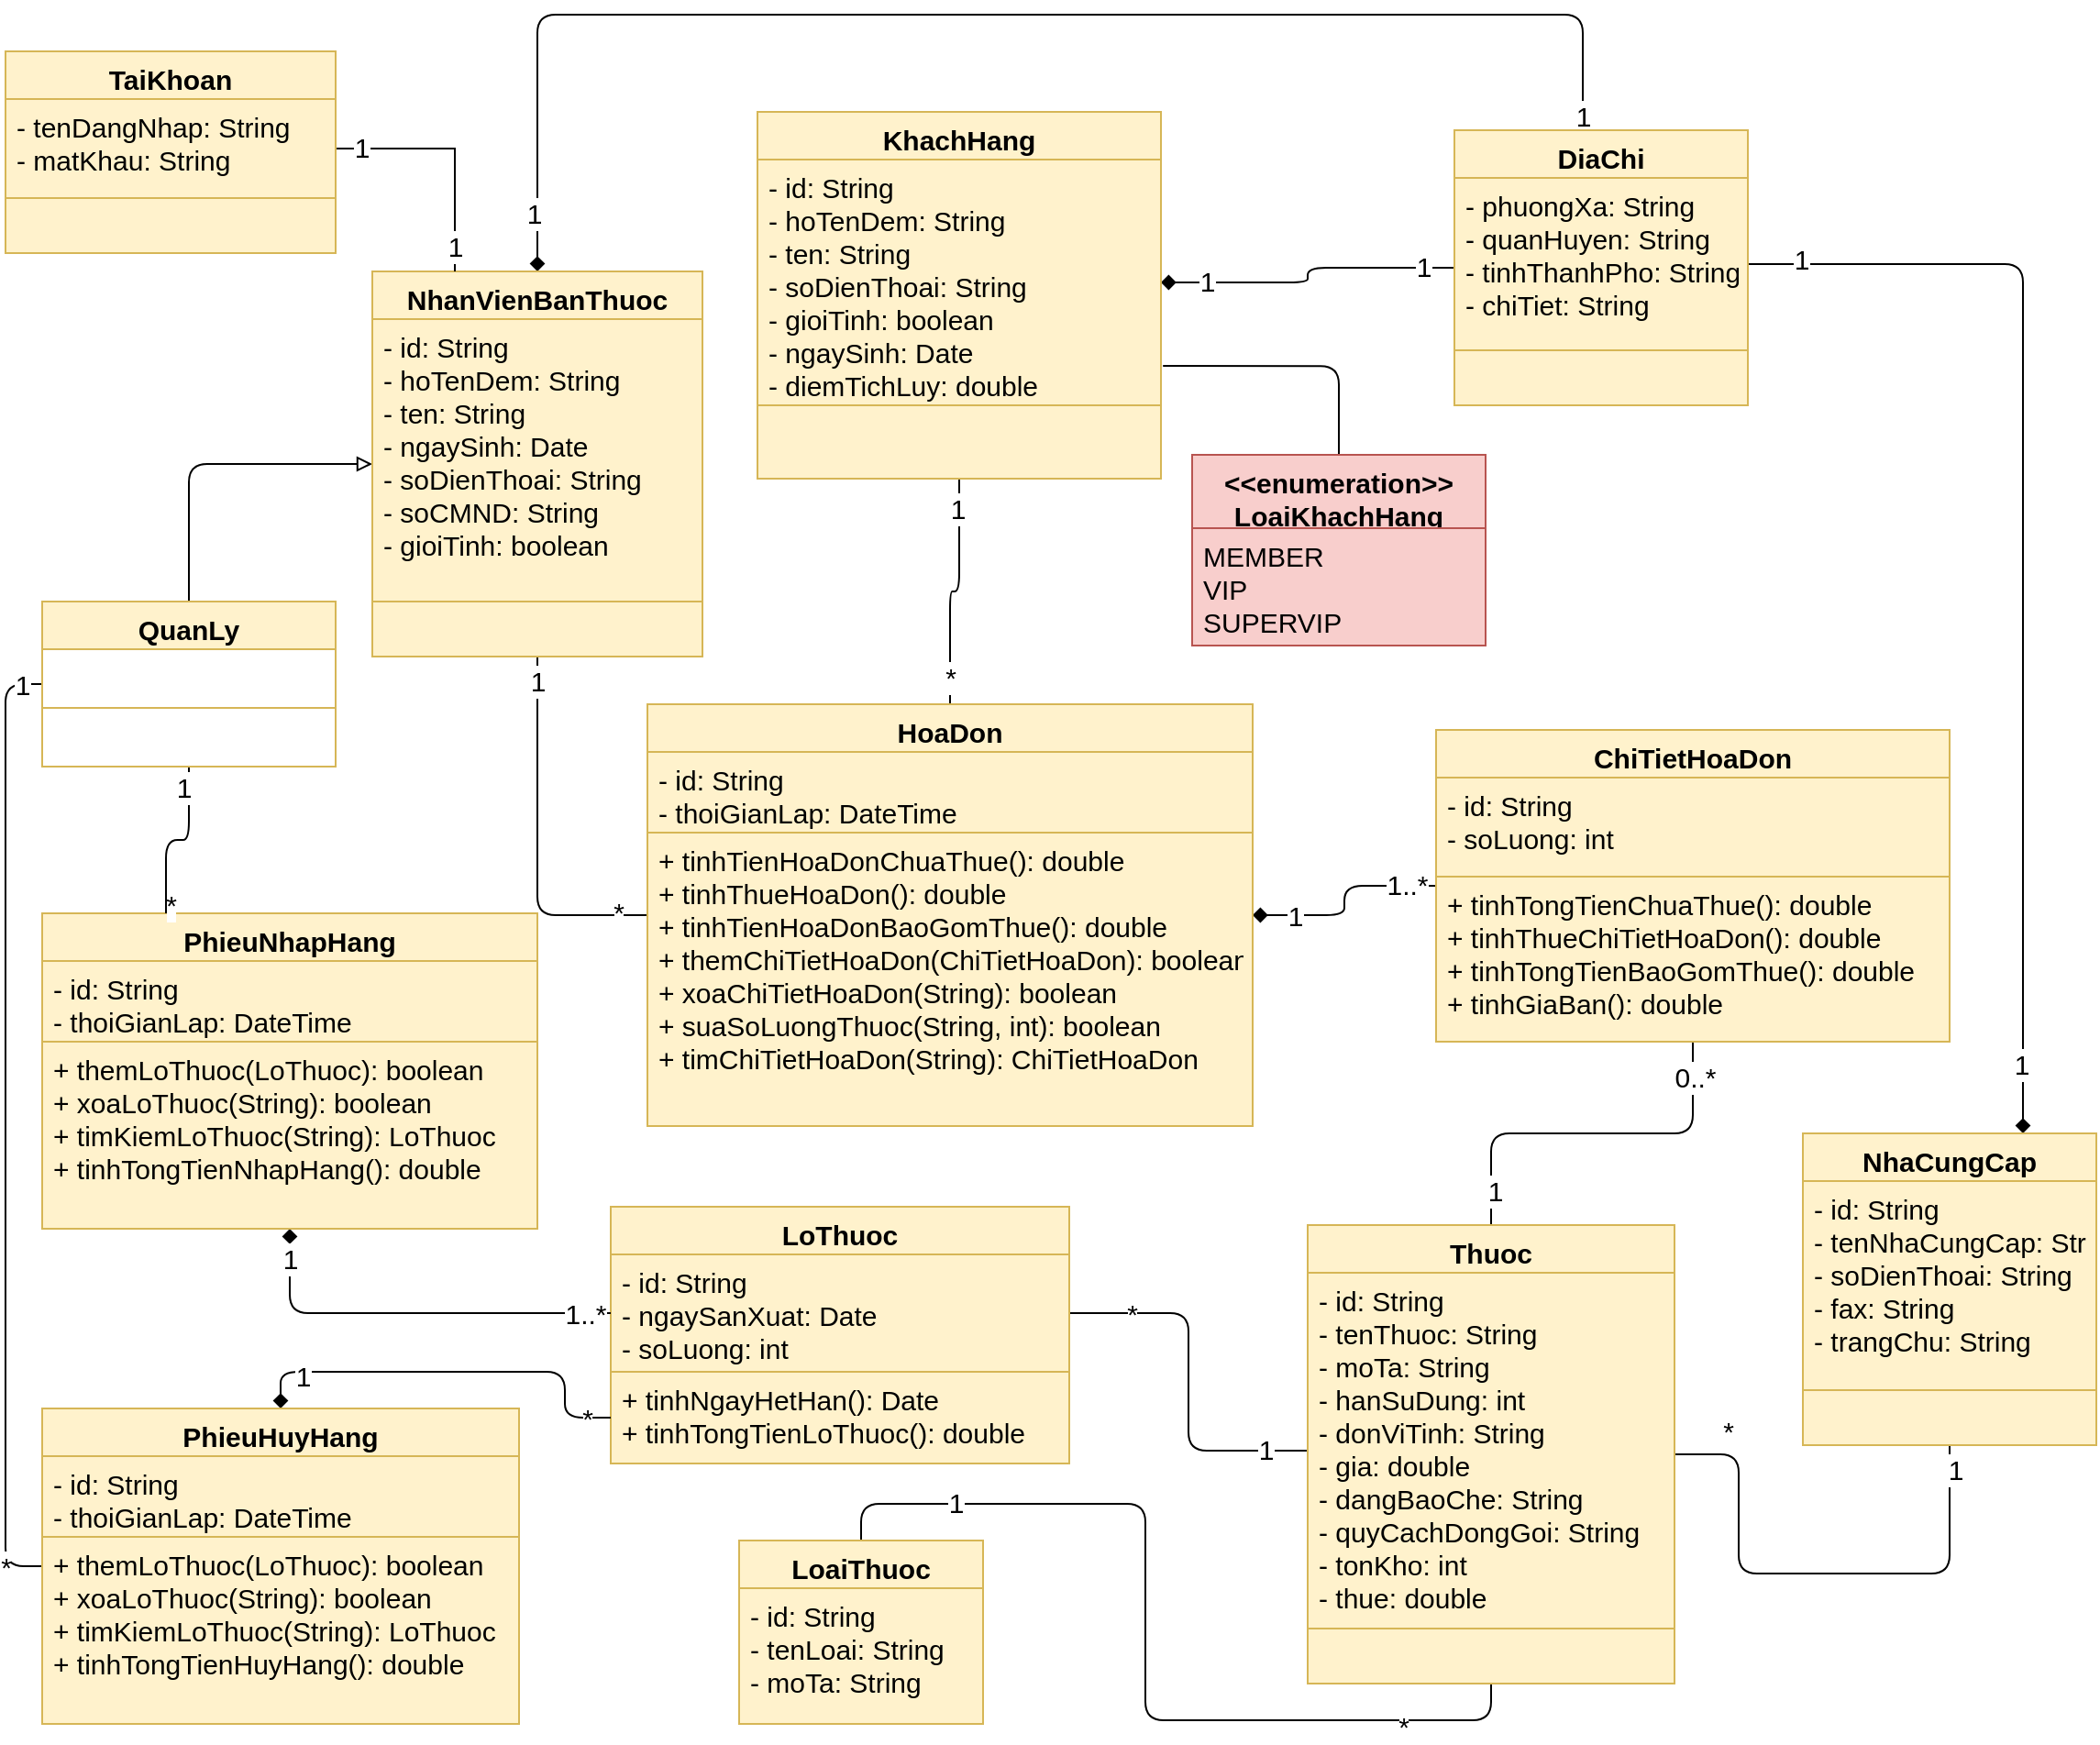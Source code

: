 <mxfile version="13.8.0" type="github">
  <diagram id="xbHlsaspy-tRRXHcZnnt" name="Page-1">
    <mxGraphModel dx="2370" dy="1290" grid="1" gridSize="10" guides="1" tooltips="1" connect="1" arrows="1" fold="1" page="1" pageScale="1" pageWidth="827" pageHeight="1169" math="0" shadow="0">
      <root>
        <mxCell id="0" />
        <mxCell id="1" parent="0" />
        <mxCell id="uFQ6r2l2X1fp7kDDctbu-47" style="edgeStyle=orthogonalEdgeStyle;rounded=1;orthogonalLoop=1;jettySize=auto;html=1;exitX=0.5;exitY=0;exitDx=0;exitDy=0;entryX=0.5;entryY=1;entryDx=0;entryDy=0;endArrow=none;endFill=0;fontSize=15;" parent="1" source="uFQ6r2l2X1fp7kDDctbu-43" target="uFQ6r2l2X1fp7kDDctbu-35" edge="1">
          <mxGeometry relative="1" as="geometry" />
        </mxCell>
        <mxCell id="uFQ6r2l2X1fp7kDDctbu-48" value="*" style="edgeLabel;html=1;align=center;verticalAlign=middle;resizable=0;points=[];fontSize=15;" parent="uFQ6r2l2X1fp7kDDctbu-47" vertex="1" connectable="0">
          <mxGeometry x="0.767" relative="1" as="geometry">
            <mxPoint x="-10" y="3" as="offset" />
          </mxGeometry>
        </mxCell>
        <mxCell id="uFQ6r2l2X1fp7kDDctbu-49" value="1" style="edgeLabel;html=1;align=center;verticalAlign=middle;resizable=0;points=[];fontSize=15;" parent="uFQ6r2l2X1fp7kDDctbu-47" vertex="1" connectable="0">
          <mxGeometry x="-0.678" y="1" relative="1" as="geometry">
            <mxPoint x="-9" as="offset" />
          </mxGeometry>
        </mxCell>
        <mxCell id="uFQ6r2l2X1fp7kDDctbu-54" style="edgeStyle=orthogonalEdgeStyle;rounded=1;orthogonalLoop=1;jettySize=auto;html=1;entryX=1;entryY=0.5;entryDx=0;entryDy=0;endArrow=none;endFill=0;exitX=0.5;exitY=1;exitDx=0;exitDy=0;fontSize=15;" parent="1" source="fTJ9FNwrd0KmFmLYS9YP-5" target="uFQ6r2l2X1fp7kDDctbu-35" edge="1">
          <mxGeometry relative="1" as="geometry">
            <mxPoint x="640" y="727" as="sourcePoint" />
            <Array as="points">
              <mxPoint x="1080" y="910" />
              <mxPoint x="965" y="910" />
              <mxPoint x="965" y="845" />
            </Array>
          </mxGeometry>
        </mxCell>
        <mxCell id="uFQ6r2l2X1fp7kDDctbu-55" value="*" style="edgeLabel;html=1;align=center;verticalAlign=middle;resizable=0;points=[];fontSize=15;" parent="uFQ6r2l2X1fp7kDDctbu-54" vertex="1" connectable="0">
          <mxGeometry x="0.795" relative="1" as="geometry">
            <mxPoint y="-13.12" as="offset" />
          </mxGeometry>
        </mxCell>
        <mxCell id="uFQ6r2l2X1fp7kDDctbu-56" value="1" style="edgeLabel;html=1;align=center;verticalAlign=middle;resizable=0;points=[];fontSize=15;" parent="uFQ6r2l2X1fp7kDDctbu-54" vertex="1" connectable="0">
          <mxGeometry x="-0.862" relative="1" as="geometry">
            <mxPoint x="2.5" y="-7.15" as="offset" />
          </mxGeometry>
        </mxCell>
        <mxCell id="uFQ6r2l2X1fp7kDDctbu-72" style="edgeStyle=orthogonalEdgeStyle;rounded=1;orthogonalLoop=1;jettySize=auto;html=1;exitX=1;exitY=0.5;exitDx=0;exitDy=0;endArrow=none;endFill=0;entryX=0;entryY=0.5;entryDx=0;entryDy=0;fontSize=15;" parent="1" source="uFQ6r2l2X1fp7kDDctbu-66" target="uFQ6r2l2X1fp7kDDctbu-36" edge="1">
          <mxGeometry relative="1" as="geometry">
            <mxPoint x="630" y="790" as="targetPoint" />
          </mxGeometry>
        </mxCell>
        <mxCell id="uFQ6r2l2X1fp7kDDctbu-73" value="1" style="edgeLabel;html=1;align=center;verticalAlign=middle;resizable=0;points=[];fontSize=15;" parent="uFQ6r2l2X1fp7kDDctbu-72" vertex="1" connectable="0">
          <mxGeometry x="0.771" y="1" relative="1" as="geometry">
            <mxPoint as="offset" />
          </mxGeometry>
        </mxCell>
        <mxCell id="uFQ6r2l2X1fp7kDDctbu-74" value="*" style="edgeLabel;html=1;align=center;verticalAlign=middle;resizable=0;points=[];fontSize=15;" parent="uFQ6r2l2X1fp7kDDctbu-72" vertex="1" connectable="0">
          <mxGeometry x="-0.669" relative="1" as="geometry">
            <mxPoint as="offset" />
          </mxGeometry>
        </mxCell>
        <mxCell id="uFQ6r2l2X1fp7kDDctbu-105" style="edgeStyle=orthogonalEdgeStyle;rounded=1;orthogonalLoop=1;jettySize=auto;html=1;exitX=0.5;exitY=1;exitDx=0;exitDy=0;entryX=0;entryY=0.5;entryDx=0;entryDy=0;endArrow=none;endFill=0;fontSize=15;" parent="1" source="uFQ6r2l2X1fp7kDDctbu-1" target="uFQ6r2l2X1fp7kDDctbu-75" edge="1">
          <mxGeometry relative="1" as="geometry" />
        </mxCell>
        <mxCell id="uFQ6r2l2X1fp7kDDctbu-106" value="1" style="edgeLabel;html=1;align=center;verticalAlign=middle;resizable=0;points=[];fontSize=15;" parent="uFQ6r2l2X1fp7kDDctbu-105" vertex="1" connectable="0">
          <mxGeometry x="-0.869" relative="1" as="geometry">
            <mxPoint as="offset" />
          </mxGeometry>
        </mxCell>
        <mxCell id="uFQ6r2l2X1fp7kDDctbu-107" value="*" style="edgeLabel;html=1;align=center;verticalAlign=middle;resizable=0;points=[];fontSize=15;" parent="uFQ6r2l2X1fp7kDDctbu-105" vertex="1" connectable="0">
          <mxGeometry x="0.841" y="2" relative="1" as="geometry">
            <mxPoint as="offset" />
          </mxGeometry>
        </mxCell>
        <mxCell id="Kib4g__WSlIBuVMHNUDg-2" style="edgeStyle=orthogonalEdgeStyle;rounded=1;orthogonalLoop=1;jettySize=auto;html=1;exitX=0.5;exitY=0;exitDx=0;exitDy=0;entryX=0.5;entryY=0;entryDx=0;entryDy=0;endArrow=none;endFill=0;startArrow=diamond;startFill=1;fontSize=15;" parent="1" source="uFQ6r2l2X1fp7kDDctbu-1" target="uFQ6r2l2X1fp7kDDctbu-61" edge="1">
          <mxGeometry relative="1" as="geometry">
            <Array as="points">
              <mxPoint x="310" y="60" />
              <mxPoint x="880" y="60" />
            </Array>
          </mxGeometry>
        </mxCell>
        <mxCell id="Kib4g__WSlIBuVMHNUDg-5" value="1" style="edgeLabel;html=1;align=center;verticalAlign=middle;resizable=0;points=[];fontSize=15;" parent="Kib4g__WSlIBuVMHNUDg-2" vertex="1" connectable="0">
          <mxGeometry x="-0.917" y="2" relative="1" as="geometry">
            <mxPoint as="offset" />
          </mxGeometry>
        </mxCell>
        <mxCell id="Kib4g__WSlIBuVMHNUDg-6" value="1" style="edgeLabel;html=1;align=center;verticalAlign=middle;resizable=0;points=[];fontSize=15;" parent="Kib4g__WSlIBuVMHNUDg-2" vertex="1" connectable="0">
          <mxGeometry x="0.954" relative="1" as="geometry">
            <mxPoint as="offset" />
          </mxGeometry>
        </mxCell>
        <mxCell id="Kib4g__WSlIBuVMHNUDg-23" style="edgeStyle=orthogonalEdgeStyle;rounded=1;orthogonalLoop=1;jettySize=auto;html=1;exitX=0;exitY=0.5;exitDx=0;exitDy=0;entryX=0.5;entryY=0;entryDx=0;entryDy=0;startArrow=block;startFill=0;endArrow=none;endFill=0;fontSize=15;" parent="1" source="uFQ6r2l2X1fp7kDDctbu-1" target="Kib4g__WSlIBuVMHNUDg-18" edge="1">
          <mxGeometry relative="1" as="geometry" />
        </mxCell>
        <mxCell id="uFQ6r2l2X1fp7kDDctbu-104" style="edgeStyle=orthogonalEdgeStyle;rounded=1;orthogonalLoop=1;jettySize=auto;html=1;exitX=0.5;exitY=1;exitDx=0;exitDy=0;endArrow=none;endFill=0;fontSize=15;" parent="1" source="uFQ6r2l2X1fp7kDDctbu-92" target="uFQ6r2l2X1fp7kDDctbu-75" edge="1">
          <mxGeometry relative="1" as="geometry" />
        </mxCell>
        <mxCell id="uFQ6r2l2X1fp7kDDctbu-108" value="1" style="edgeLabel;html=1;align=center;verticalAlign=middle;resizable=0;points=[];fontSize=15;" parent="uFQ6r2l2X1fp7kDDctbu-104" vertex="1" connectable="0">
          <mxGeometry x="-0.747" y="-1" relative="1" as="geometry">
            <mxPoint as="offset" />
          </mxGeometry>
        </mxCell>
        <mxCell id="uFQ6r2l2X1fp7kDDctbu-109" value="*" style="edgeLabel;html=1;align=center;verticalAlign=middle;resizable=0;points=[];fontSize=15;" parent="uFQ6r2l2X1fp7kDDctbu-104" vertex="1" connectable="0">
          <mxGeometry x="0.765" relative="1" as="geometry">
            <mxPoint as="offset" />
          </mxGeometry>
        </mxCell>
        <mxCell id="Kib4g__WSlIBuVMHNUDg-1" style="edgeStyle=orthogonalEdgeStyle;rounded=1;orthogonalLoop=1;jettySize=auto;html=1;exitX=0;exitY=0.5;exitDx=0;exitDy=0;entryX=1;entryY=0.5;entryDx=0;entryDy=0;endArrow=diamond;endFill=1;startArrow=none;startFill=0;fontSize=15;" parent="1" source="uFQ6r2l2X1fp7kDDctbu-61" target="uFQ6r2l2X1fp7kDDctbu-93" edge="1">
          <mxGeometry relative="1" as="geometry" />
        </mxCell>
        <mxCell id="Kib4g__WSlIBuVMHNUDg-7" value="1" style="edgeLabel;html=1;align=center;verticalAlign=middle;resizable=0;points=[];fontSize=15;" parent="Kib4g__WSlIBuVMHNUDg-1" vertex="1" connectable="0">
          <mxGeometry x="0.703" y="-1" relative="1" as="geometry">
            <mxPoint as="offset" />
          </mxGeometry>
        </mxCell>
        <mxCell id="Kib4g__WSlIBuVMHNUDg-8" value="1" style="edgeLabel;html=1;align=center;verticalAlign=middle;resizable=0;points=[];fontSize=15;" parent="Kib4g__WSlIBuVMHNUDg-1" vertex="1" connectable="0">
          <mxGeometry x="-0.795" y="-1" relative="1" as="geometry">
            <mxPoint as="offset" />
          </mxGeometry>
        </mxCell>
        <mxCell id="uFQ6r2l2X1fp7kDDctbu-83" style="edgeStyle=orthogonalEdgeStyle;rounded=1;orthogonalLoop=1;jettySize=auto;html=1;exitX=0;exitY=0.5;exitDx=0;exitDy=0;endArrow=diamond;endFill=1;fontSize=15;" parent="1" source="uFQ6r2l2X1fp7kDDctbu-79" target="uFQ6r2l2X1fp7kDDctbu-75" edge="1">
          <mxGeometry relative="1" as="geometry" />
        </mxCell>
        <mxCell id="uFQ6r2l2X1fp7kDDctbu-84" value="1" style="edgeLabel;html=1;align=center;verticalAlign=middle;resizable=0;points=[];fontSize=15;" parent="uFQ6r2l2X1fp7kDDctbu-83" vertex="1" connectable="0">
          <mxGeometry x="0.61" relative="1" as="geometry">
            <mxPoint as="offset" />
          </mxGeometry>
        </mxCell>
        <mxCell id="uFQ6r2l2X1fp7kDDctbu-85" value="1..*" style="edgeLabel;html=1;align=center;verticalAlign=middle;resizable=0;points=[];fontSize=15;" parent="uFQ6r2l2X1fp7kDDctbu-83" vertex="1" connectable="0">
          <mxGeometry x="-0.718" y="-1" relative="1" as="geometry">
            <mxPoint as="offset" />
          </mxGeometry>
        </mxCell>
        <mxCell id="uFQ6r2l2X1fp7kDDctbu-89" style="edgeStyle=orthogonalEdgeStyle;rounded=1;orthogonalLoop=1;jettySize=auto;html=1;exitX=0.5;exitY=1;exitDx=0;exitDy=0;entryX=0.5;entryY=0;entryDx=0;entryDy=0;endArrow=none;endFill=0;fontSize=15;" parent="1" source="uFQ6r2l2X1fp7kDDctbu-79" target="uFQ6r2l2X1fp7kDDctbu-35" edge="1">
          <mxGeometry relative="1" as="geometry" />
        </mxCell>
        <mxCell id="uFQ6r2l2X1fp7kDDctbu-90" value="0..*" style="edgeLabel;html=1;align=center;verticalAlign=middle;resizable=0;points=[];fontSize=15;" parent="uFQ6r2l2X1fp7kDDctbu-89" vertex="1" connectable="0">
          <mxGeometry x="-0.821" y="1" relative="1" as="geometry">
            <mxPoint as="offset" />
          </mxGeometry>
        </mxCell>
        <mxCell id="uFQ6r2l2X1fp7kDDctbu-91" value="1" style="edgeLabel;html=1;align=center;verticalAlign=middle;resizable=0;points=[];fontSize=15;" parent="uFQ6r2l2X1fp7kDDctbu-89" vertex="1" connectable="0">
          <mxGeometry x="0.821" y="2" relative="1" as="geometry">
            <mxPoint as="offset" />
          </mxGeometry>
        </mxCell>
        <mxCell id="Kib4g__WSlIBuVMHNUDg-3" style="edgeStyle=orthogonalEdgeStyle;rounded=1;orthogonalLoop=1;jettySize=auto;html=1;exitX=1;exitY=0.5;exitDx=0;exitDy=0;entryX=0.75;entryY=0;entryDx=0;entryDy=0;endArrow=diamond;endFill=1;startArrow=none;startFill=0;fontSize=15;" parent="1" source="uFQ6r2l2X1fp7kDDctbu-62" target="uFQ6r2l2X1fp7kDDctbu-50" edge="1">
          <mxGeometry relative="1" as="geometry">
            <Array as="points">
              <mxPoint x="1120" y="196" />
            </Array>
          </mxGeometry>
        </mxCell>
        <mxCell id="Kib4g__WSlIBuVMHNUDg-9" value="1" style="edgeLabel;html=1;align=center;verticalAlign=middle;resizable=0;points=[];fontSize=15;" parent="Kib4g__WSlIBuVMHNUDg-3" vertex="1" connectable="0">
          <mxGeometry x="-0.907" y="3" relative="1" as="geometry">
            <mxPoint as="offset" />
          </mxGeometry>
        </mxCell>
        <mxCell id="Kib4g__WSlIBuVMHNUDg-10" value="1" style="edgeLabel;html=1;align=center;verticalAlign=middle;resizable=0;points=[];fontSize=15;" parent="Kib4g__WSlIBuVMHNUDg-3" vertex="1" connectable="0">
          <mxGeometry x="0.878" y="-1" relative="1" as="geometry">
            <mxPoint as="offset" />
          </mxGeometry>
        </mxCell>
        <mxCell id="Kib4g__WSlIBuVMHNUDg-4" style="edgeStyle=orthogonalEdgeStyle;rounded=1;orthogonalLoop=1;jettySize=auto;html=1;exitX=0.5;exitY=0;exitDx=0;exitDy=0;entryX=1.005;entryY=0.84;entryDx=0;entryDy=0;entryPerimeter=0;endArrow=none;endFill=0;fontSize=15;" parent="1" source="uFQ6r2l2X1fp7kDDctbu-100" target="uFQ6r2l2X1fp7kDDctbu-93" edge="1">
          <mxGeometry relative="1" as="geometry" />
        </mxCell>
        <mxCell id="uFQ6r2l2X1fp7kDDctbu-100" value="&lt;&lt;enumeration&gt;&gt;&#xa;LoaiKhachHang" style="swimlane;fontStyle=1;align=center;verticalAlign=top;childLayout=stackLayout;horizontal=1;startSize=40;horizontalStack=0;resizeParent=1;resizeParentMax=0;resizeLast=0;collapsible=1;marginBottom=0;fillColor=#f8cecc;strokeColor=#b85450;fontSize=15;" parent="1" vertex="1">
          <mxGeometry x="667" y="300" width="160" height="104" as="geometry" />
        </mxCell>
        <mxCell id="uFQ6r2l2X1fp7kDDctbu-101" value="MEMBER&#xa;VIP&#xa;SUPERVIP" style="text;strokeColor=#b85450;fillColor=#f8cecc;align=left;verticalAlign=top;spacingLeft=4;spacingRight=4;overflow=hidden;rotatable=0;points=[[0,0.5],[1,0.5]];portConstraint=eastwest;fontSize=15;" parent="uFQ6r2l2X1fp7kDDctbu-100" vertex="1">
          <mxGeometry y="40" width="160" height="64" as="geometry" />
        </mxCell>
        <mxCell id="uFQ6r2l2X1fp7kDDctbu-92" value="KhachHang" style="swimlane;fontStyle=1;align=center;verticalAlign=top;childLayout=stackLayout;horizontal=1;startSize=26;horizontalStack=0;resizeParent=1;resizeParentMax=0;resizeLast=0;collapsible=1;marginBottom=0;fillColor=#fff2cc;strokeColor=#d6b656;fontSize=15;" parent="1" vertex="1">
          <mxGeometry x="430" y="113" width="220" height="200" as="geometry" />
        </mxCell>
        <mxCell id="uFQ6r2l2X1fp7kDDctbu-93" value="- id: String&#xa;- hoTenDem: String&#xa;- ten: String&#xa;- soDienThoai: String&#xa;- gioiTinh: boolean&#xa;- ngaySinh: Date&#xa;- diemTichLuy: double&#xa;- loaiKhacHang: LoaiKhachHang" style="text;strokeColor=#d6b656;fillColor=#fff2cc;align=left;verticalAlign=top;spacingLeft=4;spacingRight=4;overflow=hidden;rotatable=0;points=[[0,0.5],[1,0.5]];portConstraint=eastwest;fontSize=15;" parent="uFQ6r2l2X1fp7kDDctbu-92" vertex="1">
          <mxGeometry y="26" width="220" height="134" as="geometry" />
        </mxCell>
        <mxCell id="fTJ9FNwrd0KmFmLYS9YP-3" value="" style="rounded=0;whiteSpace=wrap;html=1;fillColor=#fff2cc;strokeColor=#d6b656;fontSize=15;" vertex="1" parent="uFQ6r2l2X1fp7kDDctbu-92">
          <mxGeometry y="160" width="220" height="40" as="geometry" />
        </mxCell>
        <mxCell id="uFQ6r2l2X1fp7kDDctbu-65" value="LoThuoc" style="swimlane;fontStyle=1;align=center;verticalAlign=top;childLayout=stackLayout;horizontal=1;startSize=26;horizontalStack=0;resizeParent=1;resizeParentMax=0;resizeLast=0;collapsible=1;marginBottom=0;fillColor=#fff2cc;strokeColor=#d6b656;fontSize=15;" parent="1" vertex="1">
          <mxGeometry x="350" y="710" width="250" height="140" as="geometry" />
        </mxCell>
        <mxCell id="uFQ6r2l2X1fp7kDDctbu-66" value="- id: String&#xa;- ngaySanXuat: Date&#xa;- soLuong: int" style="text;strokeColor=#d6b656;fillColor=#fff2cc;align=left;verticalAlign=top;spacingLeft=4;spacingRight=4;overflow=hidden;rotatable=0;points=[[0,0.5],[1,0.5]];portConstraint=eastwest;fontSize=15;" parent="uFQ6r2l2X1fp7kDDctbu-65" vertex="1">
          <mxGeometry y="26" width="250" height="64" as="geometry" />
        </mxCell>
        <mxCell id="uFQ6r2l2X1fp7kDDctbu-68" value="+ tinhNgayHetHan(): Date&#xa;+ tinhTongTienLoThuoc(): double" style="text;strokeColor=#d6b656;fillColor=#fff2cc;align=left;verticalAlign=top;spacingLeft=4;spacingRight=4;overflow=hidden;rotatable=0;points=[[0,0.5],[1,0.5]];portConstraint=eastwest;fontSize=15;" parent="uFQ6r2l2X1fp7kDDctbu-65" vertex="1">
          <mxGeometry y="90" width="250" height="50" as="geometry" />
        </mxCell>
        <mxCell id="Kib4g__WSlIBuVMHNUDg-15" style="edgeStyle=orthogonalEdgeStyle;rounded=1;orthogonalLoop=1;jettySize=auto;html=1;exitX=0.5;exitY=1;exitDx=0;exitDy=0;entryX=0;entryY=0.5;entryDx=0;entryDy=0;startArrow=diamond;startFill=1;endArrow=none;endFill=0;fontSize=15;" parent="1" source="Kib4g__WSlIBuVMHNUDg-11" target="uFQ6r2l2X1fp7kDDctbu-66" edge="1">
          <mxGeometry relative="1" as="geometry" />
        </mxCell>
        <mxCell id="Kib4g__WSlIBuVMHNUDg-16" value="1" style="edgeLabel;html=1;align=center;verticalAlign=middle;resizable=0;points=[];fontSize=15;" parent="Kib4g__WSlIBuVMHNUDg-15" vertex="1" connectable="0">
          <mxGeometry x="-0.86" relative="1" as="geometry">
            <mxPoint as="offset" />
          </mxGeometry>
        </mxCell>
        <mxCell id="Kib4g__WSlIBuVMHNUDg-17" value="1..*" style="edgeLabel;html=1;align=center;verticalAlign=middle;resizable=0;points=[];fontSize=15;" parent="Kib4g__WSlIBuVMHNUDg-15" vertex="1" connectable="0">
          <mxGeometry x="0.874" relative="1" as="geometry">
            <mxPoint as="offset" />
          </mxGeometry>
        </mxCell>
        <mxCell id="Kib4g__WSlIBuVMHNUDg-11" value="PhieuNhapHang" style="swimlane;fontStyle=1;align=center;verticalAlign=top;childLayout=stackLayout;horizontal=1;startSize=26;horizontalStack=0;resizeParent=1;resizeParentMax=0;resizeLast=0;collapsible=1;marginBottom=0;fillColor=#fff2cc;strokeColor=#d6b656;fontSize=15;" parent="1" vertex="1">
          <mxGeometry x="40" y="550" width="270" height="172" as="geometry" />
        </mxCell>
        <mxCell id="Kib4g__WSlIBuVMHNUDg-12" value="- id: String&#xa;- thoiGianLap: DateTime " style="text;strokeColor=#d6b656;fillColor=#fff2cc;align=left;verticalAlign=top;spacingLeft=4;spacingRight=4;overflow=hidden;rotatable=0;points=[[0,0.5],[1,0.5]];portConstraint=eastwest;fontSize=15;" parent="Kib4g__WSlIBuVMHNUDg-11" vertex="1">
          <mxGeometry y="26" width="270" height="44" as="geometry" />
        </mxCell>
        <mxCell id="Kib4g__WSlIBuVMHNUDg-14" value="+ themLoThuoc(LoThuoc): boolean&#xa;+ xoaLoThuoc(String): boolean&#xa;+ timKiemLoThuoc(String): LoThuoc&#xa;+ tinhTongTienNhapHang(): double" style="text;strokeColor=#d6b656;fillColor=#fff2cc;align=left;verticalAlign=top;spacingLeft=4;spacingRight=4;overflow=hidden;rotatable=0;points=[[0,0.5],[1,0.5]];portConstraint=eastwest;fontSize=15;" parent="Kib4g__WSlIBuVMHNUDg-11" vertex="1">
          <mxGeometry y="70" width="270" height="102" as="geometry" />
        </mxCell>
        <mxCell id="Kib4g__WSlIBuVMHNUDg-22" style="edgeStyle=orthogonalEdgeStyle;rounded=1;orthogonalLoop=1;jettySize=auto;html=1;exitX=0.25;exitY=0;exitDx=0;exitDy=0;entryX=0.5;entryY=1;entryDx=0;entryDy=0;startArrow=none;startFill=0;endArrow=none;endFill=0;fontSize=15;" parent="1" source="Kib4g__WSlIBuVMHNUDg-11" target="Kib4g__WSlIBuVMHNUDg-18" edge="1">
          <mxGeometry relative="1" as="geometry" />
        </mxCell>
        <mxCell id="Kib4g__WSlIBuVMHNUDg-24" value="1" style="edgeLabel;html=1;align=center;verticalAlign=middle;resizable=0;points=[];fontSize=15;" parent="Kib4g__WSlIBuVMHNUDg-22" vertex="1" connectable="0">
          <mxGeometry x="0.766" y="3" relative="1" as="geometry">
            <mxPoint as="offset" />
          </mxGeometry>
        </mxCell>
        <mxCell id="Kib4g__WSlIBuVMHNUDg-25" value="*" style="edgeLabel;html=1;align=center;verticalAlign=middle;resizable=0;points=[];fontSize=15;" parent="Kib4g__WSlIBuVMHNUDg-22" vertex="1" connectable="0">
          <mxGeometry x="-0.881" y="-2" relative="1" as="geometry">
            <mxPoint as="offset" />
          </mxGeometry>
        </mxCell>
        <mxCell id="Kib4g__WSlIBuVMHNUDg-31" style="edgeStyle=orthogonalEdgeStyle;rounded=1;orthogonalLoop=1;jettySize=auto;html=1;exitX=0.5;exitY=0;exitDx=0;exitDy=0;entryX=0;entryY=0.5;entryDx=0;entryDy=0;startArrow=diamond;startFill=1;endArrow=none;endFill=0;fontSize=15;" parent="1" source="Kib4g__WSlIBuVMHNUDg-28" target="uFQ6r2l2X1fp7kDDctbu-68" edge="1">
          <mxGeometry relative="1" as="geometry" />
        </mxCell>
        <mxCell id="Kib4g__WSlIBuVMHNUDg-32" value="1" style="edgeLabel;html=1;align=center;verticalAlign=middle;resizable=0;points=[];fontSize=15;" parent="Kib4g__WSlIBuVMHNUDg-31" vertex="1" connectable="0">
          <mxGeometry x="-0.838" y="-12" relative="1" as="geometry">
            <mxPoint as="offset" />
          </mxGeometry>
        </mxCell>
        <mxCell id="Kib4g__WSlIBuVMHNUDg-33" value="*" style="edgeLabel;html=1;align=center;verticalAlign=middle;resizable=0;points=[];fontSize=15;" parent="Kib4g__WSlIBuVMHNUDg-31" vertex="1" connectable="0">
          <mxGeometry x="0.881" relative="1" as="geometry">
            <mxPoint as="offset" />
          </mxGeometry>
        </mxCell>
        <mxCell id="Kib4g__WSlIBuVMHNUDg-34" style="edgeStyle=orthogonalEdgeStyle;rounded=1;orthogonalLoop=1;jettySize=auto;html=1;exitX=0;exitY=0.5;exitDx=0;exitDy=0;entryX=0;entryY=0.5;entryDx=0;entryDy=0;startArrow=none;startFill=0;endArrow=none;endFill=0;fontSize=15;" parent="1" source="Kib4g__WSlIBuVMHNUDg-28" target="Kib4g__WSlIBuVMHNUDg-18" edge="1">
          <mxGeometry relative="1" as="geometry" />
        </mxCell>
        <mxCell id="Kib4g__WSlIBuVMHNUDg-35" value="*" style="edgeLabel;html=1;align=center;verticalAlign=middle;resizable=0;points=[];fontSize=15;" parent="Kib4g__WSlIBuVMHNUDg-34" vertex="1" connectable="0">
          <mxGeometry x="-0.924" relative="1" as="geometry">
            <mxPoint as="offset" />
          </mxGeometry>
        </mxCell>
        <mxCell id="Kib4g__WSlIBuVMHNUDg-36" value="1" style="edgeLabel;html=1;align=center;verticalAlign=middle;resizable=0;points=[];fontSize=15;" parent="Kib4g__WSlIBuVMHNUDg-34" vertex="1" connectable="0">
          <mxGeometry x="0.956" relative="1" as="geometry">
            <mxPoint as="offset" />
          </mxGeometry>
        </mxCell>
        <mxCell id="uFQ6r2l2X1fp7kDDctbu-1" value="NhanVienBanThuoc" style="swimlane;fontStyle=1;align=center;verticalAlign=top;childLayout=stackLayout;horizontal=1;startSize=26;horizontalStack=0;resizeParent=1;resizeParentMax=0;resizeLast=0;collapsible=1;marginBottom=0;fillColor=#fff2cc;strokeColor=#d6b656;fontSize=15;" parent="1" vertex="1">
          <mxGeometry x="220" y="200" width="180" height="210" as="geometry" />
        </mxCell>
        <mxCell id="uFQ6r2l2X1fp7kDDctbu-2" value="- id: String&#xa;- hoTenDem: String&#xa;- ten: String&#xa;- ngaySinh: Date&#xa;- soDienThoai: String&#xa;- soCMND: String&#xa;- gioiTinh: boolean" style="text;strokeColor=#d6b656;fillColor=#fff2cc;align=left;verticalAlign=top;spacingLeft=4;spacingRight=4;overflow=hidden;rotatable=0;points=[[0,0.5],[1,0.5]];portConstraint=eastwest;fontSize=15;" parent="uFQ6r2l2X1fp7kDDctbu-1" vertex="1">
          <mxGeometry y="26" width="180" height="154" as="geometry" />
        </mxCell>
        <mxCell id="fTJ9FNwrd0KmFmLYS9YP-2" value="" style="rounded=0;whiteSpace=wrap;html=1;fillColor=#fff2cc;strokeColor=#d6b656;fontSize=15;" vertex="1" parent="uFQ6r2l2X1fp7kDDctbu-1">
          <mxGeometry y="180" width="180" height="30" as="geometry" />
        </mxCell>
        <mxCell id="Kib4g__WSlIBuVMHNUDg-28" value="PhieuHuyHang" style="swimlane;fontStyle=1;align=center;verticalAlign=top;childLayout=stackLayout;horizontal=1;startSize=26;horizontalStack=0;resizeParent=1;resizeParentMax=0;resizeLast=0;collapsible=1;marginBottom=0;fillColor=#fff2cc;strokeColor=#d6b656;fontSize=15;" parent="1" vertex="1">
          <mxGeometry x="40" y="820" width="260" height="172" as="geometry" />
        </mxCell>
        <mxCell id="Kib4g__WSlIBuVMHNUDg-29" value="- id: String&#xa;- thoiGianLap: DateTime " style="text;strokeColor=#d6b656;fillColor=#fff2cc;align=left;verticalAlign=top;spacingLeft=4;spacingRight=4;overflow=hidden;rotatable=0;points=[[0,0.5],[1,0.5]];portConstraint=eastwest;fontSize=15;" parent="Kib4g__WSlIBuVMHNUDg-28" vertex="1">
          <mxGeometry y="26" width="260" height="44" as="geometry" />
        </mxCell>
        <mxCell id="Kib4g__WSlIBuVMHNUDg-30" value="+ themLoThuoc(LoThuoc): boolean&#xa;+ xoaLoThuoc(String): boolean&#xa;+ timKiemLoThuoc(String): LoThuoc&#xa;+ tinhTongTienHuyHang(): double" style="text;strokeColor=#d6b656;fillColor=#fff2cc;align=left;verticalAlign=top;spacingLeft=4;spacingRight=4;overflow=hidden;rotatable=0;points=[[0,0.5],[1,0.5]];portConstraint=eastwest;fontSize=15;" parent="Kib4g__WSlIBuVMHNUDg-28" vertex="1">
          <mxGeometry y="70" width="260" height="102" as="geometry" />
        </mxCell>
        <mxCell id="WqIan-TGnd7wOQb-OVj8-5" style="edgeStyle=orthogonalEdgeStyle;rounded=0;orthogonalLoop=1;jettySize=auto;html=1;exitX=1;exitY=0.5;exitDx=0;exitDy=0;entryX=0.25;entryY=0;entryDx=0;entryDy=0;endArrow=none;endFill=0;fontSize=15;" parent="1" source="WqIan-TGnd7wOQb-OVj8-2" target="uFQ6r2l2X1fp7kDDctbu-1" edge="1">
          <mxGeometry relative="1" as="geometry" />
        </mxCell>
        <mxCell id="WqIan-TGnd7wOQb-OVj8-6" value="1" style="edgeLabel;html=1;align=center;verticalAlign=middle;resizable=0;points=[];fontSize=15;" parent="WqIan-TGnd7wOQb-OVj8-5" vertex="1" connectable="0">
          <mxGeometry x="-0.797" y="1" relative="1" as="geometry">
            <mxPoint as="offset" />
          </mxGeometry>
        </mxCell>
        <mxCell id="WqIan-TGnd7wOQb-OVj8-7" value="1" style="edgeLabel;html=1;align=center;verticalAlign=middle;resizable=0;points=[];fontSize=15;" parent="WqIan-TGnd7wOQb-OVj8-5" vertex="1" connectable="0">
          <mxGeometry x="0.782" relative="1" as="geometry">
            <mxPoint as="offset" />
          </mxGeometry>
        </mxCell>
        <mxCell id="WqIan-TGnd7wOQb-OVj8-1" value="TaiKhoan" style="swimlane;fontStyle=1;align=center;verticalAlign=top;childLayout=stackLayout;horizontal=1;startSize=26;horizontalStack=0;resizeParent=1;resizeParentMax=0;resizeLast=0;collapsible=1;marginBottom=0;fillColor=#fff2cc;strokeColor=#d6b656;fontSize=15;" parent="1" vertex="1">
          <mxGeometry x="20" y="80" width="180" height="110" as="geometry" />
        </mxCell>
        <mxCell id="WqIan-TGnd7wOQb-OVj8-2" value="- tenDangNhap: String&#xa;- matKhau: String" style="text;strokeColor=#d6b656;fillColor=#fff2cc;align=left;verticalAlign=top;spacingLeft=4;spacingRight=4;overflow=hidden;rotatable=0;points=[[0,0.5],[1,0.5]];portConstraint=eastwest;fontSize=15;" parent="WqIan-TGnd7wOQb-OVj8-1" vertex="1">
          <mxGeometry y="26" width="180" height="54" as="geometry" />
        </mxCell>
        <mxCell id="fTJ9FNwrd0KmFmLYS9YP-1" value="" style="rounded=0;whiteSpace=wrap;html=1;fillColor=#fff2cc;strokeColor=#d6b656;fontSize=15;" vertex="1" parent="WqIan-TGnd7wOQb-OVj8-1">
          <mxGeometry y="80" width="180" height="30" as="geometry" />
        </mxCell>
        <mxCell id="Kib4g__WSlIBuVMHNUDg-18" value="QuanLy" style="swimlane;fontStyle=1;align=center;verticalAlign=top;childLayout=stackLayout;horizontal=1;startSize=26;horizontalStack=0;resizeParent=1;resizeParentMax=0;resizeLast=0;collapsible=1;marginBottom=0;fillColor=#fff2cc;strokeColor=#d6b656;fontSize=15;" parent="1" vertex="1">
          <mxGeometry x="40" y="380" width="160" height="90" as="geometry" />
        </mxCell>
        <mxCell id="Kib4g__WSlIBuVMHNUDg-20" value="" style="line;strokeWidth=1;fillColor=#fff2cc;align=left;verticalAlign=middle;spacingTop=-1;spacingLeft=3;spacingRight=3;rotatable=0;labelPosition=right;points=[];portConstraint=eastwest;strokeColor=#d6b656;fontSize=15;" parent="Kib4g__WSlIBuVMHNUDg-18" vertex="1">
          <mxGeometry y="26" width="160" height="64" as="geometry" />
        </mxCell>
        <mxCell id="uFQ6r2l2X1fp7kDDctbu-43" value="LoaiThuoc" style="swimlane;fontStyle=1;align=center;verticalAlign=top;childLayout=stackLayout;horizontal=1;startSize=26;horizontalStack=0;resizeParent=1;resizeParentMax=0;resizeLast=0;collapsible=1;marginBottom=0;fillColor=#fff2cc;strokeColor=#d6b656;fontSize=15;" parent="1" vertex="1">
          <mxGeometry x="420" y="892" width="133" height="100" as="geometry" />
        </mxCell>
        <mxCell id="uFQ6r2l2X1fp7kDDctbu-44" value="- id: String&#xa;- tenLoai: String&#xa;- moTa: String" style="text;strokeColor=#d6b656;fillColor=#fff2cc;align=left;verticalAlign=top;spacingLeft=4;spacingRight=4;overflow=hidden;rotatable=0;points=[[0,0.5],[1,0.5]];portConstraint=eastwest;fontSize=15;" parent="uFQ6r2l2X1fp7kDDctbu-43" vertex="1">
          <mxGeometry y="26" width="133" height="74" as="geometry" />
        </mxCell>
        <mxCell id="uFQ6r2l2X1fp7kDDctbu-75" value="HoaDon" style="swimlane;fontStyle=1;align=center;verticalAlign=top;childLayout=stackLayout;horizontal=1;startSize=26;horizontalStack=0;resizeParent=1;resizeParentMax=0;resizeLast=0;collapsible=1;marginBottom=0;fillColor=#fff2cc;strokeColor=#d6b656;fontSize=15;" parent="1" vertex="1">
          <mxGeometry x="370" y="436" width="330" height="230" as="geometry" />
        </mxCell>
        <mxCell id="uFQ6r2l2X1fp7kDDctbu-76" value="- id: String&#xa;- thoiGianLap: DateTime" style="text;strokeColor=#d6b656;fillColor=#fff2cc;align=left;verticalAlign=top;spacingLeft=4;spacingRight=4;overflow=hidden;rotatable=0;points=[[0,0.5],[1,0.5]];portConstraint=eastwest;fontSize=15;" parent="uFQ6r2l2X1fp7kDDctbu-75" vertex="1">
          <mxGeometry y="26" width="330" height="44" as="geometry" />
        </mxCell>
        <mxCell id="uFQ6r2l2X1fp7kDDctbu-78" value="+ tinhTienHoaDonChuaThue(): double&#xa;+ tinhThueHoaDon(): double&#xa;+ tinhTienHoaDonBaoGomThue(): double&#xa;+ themChiTietHoaDon(ChiTietHoaDon): boolean&#xa;+ xoaChiTietHoaDon(String): boolean&#xa;+ suaSoLuongThuoc(String, int): boolean&#xa;+ timChiTietHoaDon(String): ChiTietHoaDon" style="text;strokeColor=#d6b656;fillColor=#fff2cc;align=left;verticalAlign=top;spacingLeft=4;spacingRight=4;overflow=hidden;rotatable=0;points=[[0,0.5],[1,0.5]];portConstraint=eastwest;fontSize=15;" parent="uFQ6r2l2X1fp7kDDctbu-75" vertex="1">
          <mxGeometry y="70" width="330" height="160" as="geometry" />
        </mxCell>
        <mxCell id="uFQ6r2l2X1fp7kDDctbu-35" value="Thuoc" style="swimlane;fontStyle=1;align=center;verticalAlign=top;childLayout=stackLayout;horizontal=1;startSize=26;horizontalStack=0;resizeParent=1;resizeParentMax=0;resizeLast=0;collapsible=1;marginBottom=0;fillColor=#fff2cc;strokeColor=#d6b656;fontSize=15;" parent="1" vertex="1">
          <mxGeometry x="730" y="720" width="200" height="250" as="geometry" />
        </mxCell>
        <mxCell id="uFQ6r2l2X1fp7kDDctbu-36" value="- id: String&#xa;- tenThuoc: String&#xa;- moTa: String&#xa;- hanSuDung: int&#xa;- donViTinh: String&#xa;- gia: double&#xa;- dangBaoChe: String&#xa;- quyCachDongGoi: String&#xa;- tonKho: int&#xa;- thue: double" style="text;strokeColor=#d6b656;fillColor=#fff2cc;align=left;verticalAlign=top;spacingLeft=4;spacingRight=4;overflow=hidden;rotatable=0;points=[[0,0.5],[1,0.5]];portConstraint=eastwest;fontSize=15;" parent="uFQ6r2l2X1fp7kDDctbu-35" vertex="1">
          <mxGeometry y="26" width="200" height="194" as="geometry" />
        </mxCell>
        <mxCell id="fTJ9FNwrd0KmFmLYS9YP-9" value="" style="rounded=0;whiteSpace=wrap;html=1;fillColor=#fff2cc;strokeColor=#d6b656;fontSize=15;" vertex="1" parent="uFQ6r2l2X1fp7kDDctbu-35">
          <mxGeometry y="220" width="200" height="30" as="geometry" />
        </mxCell>
        <mxCell id="uFQ6r2l2X1fp7kDDctbu-79" value="ChiTietHoaDon" style="swimlane;fontStyle=1;align=center;verticalAlign=top;childLayout=stackLayout;horizontal=1;startSize=26;horizontalStack=0;resizeParent=1;resizeParentMax=0;resizeLast=0;collapsible=1;marginBottom=0;fillColor=#fff2cc;strokeColor=#d6b656;fontSize=15;" parent="1" vertex="1">
          <mxGeometry x="800" y="450" width="280" height="170" as="geometry" />
        </mxCell>
        <mxCell id="uFQ6r2l2X1fp7kDDctbu-80" value="- id: String&#xa;- soLuong: int" style="text;strokeColor=#d6b656;fillColor=#fff2cc;align=left;verticalAlign=top;spacingLeft=4;spacingRight=4;overflow=hidden;rotatable=0;points=[[0,0.5],[1,0.5]];portConstraint=eastwest;fontSize=15;" parent="uFQ6r2l2X1fp7kDDctbu-79" vertex="1">
          <mxGeometry y="26" width="280" height="54" as="geometry" />
        </mxCell>
        <mxCell id="uFQ6r2l2X1fp7kDDctbu-82" value="+ tinhTongTienChuaThue(): double&#xa;+ tinhThueChiTietHoaDon(): double&#xa;+ tinhTongTienBaoGomThue(): double&#xa;+ tinhGiaBan(): double" style="text;strokeColor=#d6b656;fillColor=#fff2cc;align=left;verticalAlign=top;spacingLeft=4;spacingRight=4;overflow=hidden;rotatable=0;points=[[0,0.5],[1,0.5]];portConstraint=eastwest;fontSize=15;" parent="uFQ6r2l2X1fp7kDDctbu-79" vertex="1">
          <mxGeometry y="80" width="280" height="90" as="geometry" />
        </mxCell>
        <mxCell id="uFQ6r2l2X1fp7kDDctbu-61" value="DiaChi" style="swimlane;fontStyle=1;align=center;verticalAlign=top;childLayout=stackLayout;horizontal=1;startSize=26;horizontalStack=0;resizeParent=1;resizeParentMax=0;resizeLast=0;collapsible=1;marginBottom=0;fillColor=#fff2cc;strokeColor=#d6b656;fontSize=15;" parent="1" vertex="1">
          <mxGeometry x="810" y="123" width="160" height="150" as="geometry" />
        </mxCell>
        <mxCell id="uFQ6r2l2X1fp7kDDctbu-62" value="- phuongXa: String&#xa;- quanHuyen: String&#xa;- tinhThanhPho: String&#xa;- chiTiet: String" style="text;strokeColor=#d6b656;fillColor=#fff2cc;align=left;verticalAlign=top;spacingLeft=4;spacingRight=4;overflow=hidden;rotatable=0;points=[[0,0.5],[1,0.5]];portConstraint=eastwest;fontSize=15;" parent="uFQ6r2l2X1fp7kDDctbu-61" vertex="1">
          <mxGeometry y="26" width="160" height="94" as="geometry" />
        </mxCell>
        <mxCell id="fTJ9FNwrd0KmFmLYS9YP-4" value="" style="rounded=0;whiteSpace=wrap;html=1;fillColor=#fff2cc;strokeColor=#d6b656;fontSize=15;" vertex="1" parent="uFQ6r2l2X1fp7kDDctbu-61">
          <mxGeometry y="120" width="160" height="30" as="geometry" />
        </mxCell>
        <mxCell id="uFQ6r2l2X1fp7kDDctbu-50" value="NhaCungCap" style="swimlane;fontStyle=1;align=center;verticalAlign=top;childLayout=stackLayout;horizontal=1;startSize=26;horizontalStack=0;resizeParent=1;resizeParentMax=0;resizeLast=0;collapsible=1;marginBottom=0;fillColor=#fff2cc;strokeColor=#d6b656;fontSize=15;" parent="1" vertex="1">
          <mxGeometry x="1000" y="670" width="160" height="170" as="geometry" />
        </mxCell>
        <mxCell id="uFQ6r2l2X1fp7kDDctbu-51" value="- id: String&#xa;- tenNhaCungCap: String&#xa;- soDienThoai: String&#xa;- fax: String&#xa;- trangChu: String" style="text;strokeColor=#d6b656;fillColor=#fff2cc;align=left;verticalAlign=top;spacingLeft=4;spacingRight=4;overflow=hidden;rotatable=0;points=[[0,0.5],[1,0.5]];portConstraint=eastwest;fontSize=15;" parent="uFQ6r2l2X1fp7kDDctbu-50" vertex="1">
          <mxGeometry y="26" width="160" height="114" as="geometry" />
        </mxCell>
        <mxCell id="fTJ9FNwrd0KmFmLYS9YP-5" value="" style="rounded=0;whiteSpace=wrap;html=1;fillColor=#fff2cc;strokeColor=#d6b656;fontSize=15;" vertex="1" parent="uFQ6r2l2X1fp7kDDctbu-50">
          <mxGeometry y="140" width="160" height="30" as="geometry" />
        </mxCell>
      </root>
    </mxGraphModel>
  </diagram>
</mxfile>
